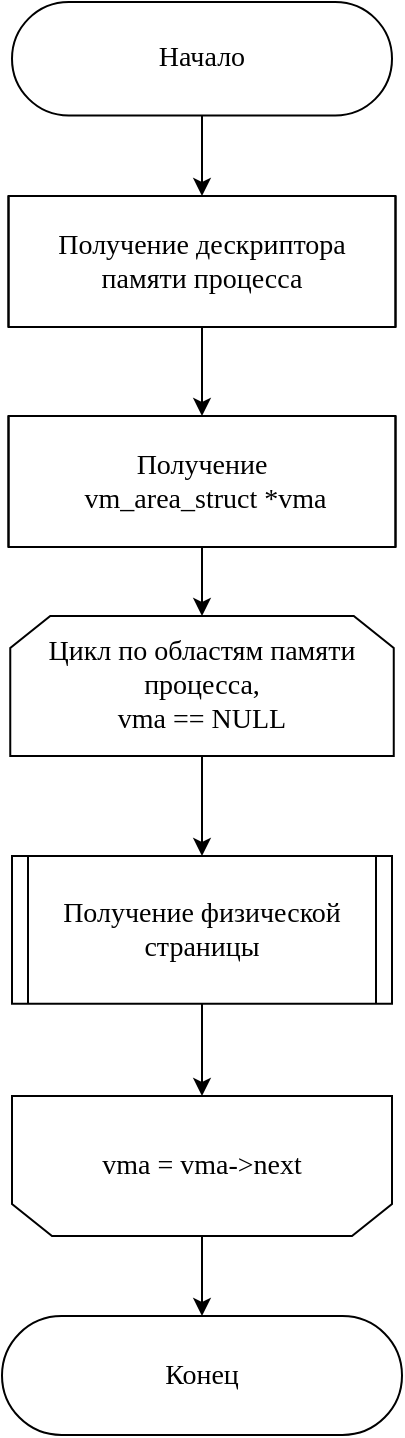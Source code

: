 <mxfile version="20.8.20" type="device"><diagram id="RgSN3iXPOMmVcd3sQznE" name="build_open_how"><mxGraphModel dx="978" dy="530" grid="1" gridSize="10" guides="1" tooltips="1" connect="1" arrows="1" fold="1" page="1" pageScale="1" pageWidth="400" pageHeight="800" math="0" shadow="0"><root><mxCell id="8PQMTOarsRXWRVsZQ3Ho-0"/><mxCell id="8PQMTOarsRXWRVsZQ3Ho-1" parent="8PQMTOarsRXWRVsZQ3Ho-0"/><mxCell id="NsxkFu4CdgtHTyQgf5XF-7" style="edgeStyle=orthogonalEdgeStyle;rounded=0;jumpStyle=none;html=1;entryX=0.5;entryY=0;entryDx=0;entryDy=0;fontFamily=Times New Roman;fontSize=14;fontColor=default;startArrow=none;startFill=0;endArrow=classic;endFill=1;" parent="8PQMTOarsRXWRVsZQ3Ho-1" source="P7AxN0uPoTCSS8Zey6Q_-0" target="4mWYKtO_c9JaiWSuF3qC-0" edge="1"><mxGeometry relative="1" as="geometry"/></mxCell><mxCell id="P7AxN0uPoTCSS8Zey6Q_-0" value="Начало" style="rounded=1;whiteSpace=wrap;html=1;arcSize=50;fontSize=14;fontFamily=Times New Roman;" parent="8PQMTOarsRXWRVsZQ3Ho-1" vertex="1"><mxGeometry x="105" y="42" width="190" height="56.75" as="geometry"/></mxCell><mxCell id="ZTyTd2hyP8cs8vyhj_22-1" style="edgeStyle=orthogonalEdgeStyle;rounded=0;orthogonalLoop=1;jettySize=auto;html=1;exitX=0.5;exitY=1;exitDx=0;exitDy=0;entryX=0.5;entryY=0;entryDx=0;entryDy=0;" edge="1" parent="8PQMTOarsRXWRVsZQ3Ho-1" source="4mWYKtO_c9JaiWSuF3qC-0" target="ZTyTd2hyP8cs8vyhj_22-0"><mxGeometry relative="1" as="geometry"><mxPoint x="200" y="249" as="targetPoint"/></mxGeometry></mxCell><mxCell id="4mWYKtO_c9JaiWSuF3qC-0" value="Получение дескриптора &lt;br&gt;памяти процесса" style="shape=process;whiteSpace=wrap;html=1;backgroundOutline=1;fontSize=14;size=0;fontFamily=Times New Roman;" parent="8PQMTOarsRXWRVsZQ3Ho-1" vertex="1"><mxGeometry x="103.25" y="139" width="193.5" height="65.5" as="geometry"/></mxCell><mxCell id="NsxkFu4CdgtHTyQgf5XF-0" value="Конец" style="rounded=1;whiteSpace=wrap;html=1;arcSize=50;fontSize=14;fontFamily=Times New Roman;" parent="8PQMTOarsRXWRVsZQ3Ho-1" vertex="1"><mxGeometry x="100" y="699" width="200" height="59.5" as="geometry"/></mxCell><mxCell id="ZTyTd2hyP8cs8vyhj_22-4" style="edgeStyle=orthogonalEdgeStyle;rounded=0;orthogonalLoop=1;jettySize=auto;html=1;exitX=0.5;exitY=1;exitDx=0;exitDy=0;entryX=0.5;entryY=0;entryDx=0;entryDy=0;fontFamily=Times New Roman;fontSize=14;" edge="1" parent="8PQMTOarsRXWRVsZQ3Ho-1" source="ZTyTd2hyP8cs8vyhj_22-0" target="ZTyTd2hyP8cs8vyhj_22-3"><mxGeometry relative="1" as="geometry"/></mxCell><mxCell id="ZTyTd2hyP8cs8vyhj_22-0" value="Получение&lt;br&gt;&amp;nbsp;vm_area_struct *vma" style="shape=process;whiteSpace=wrap;html=1;backgroundOutline=1;fontSize=14;size=0;fontFamily=Times New Roman;" vertex="1" parent="8PQMTOarsRXWRVsZQ3Ho-1"><mxGeometry x="103.25" y="249" width="193.5" height="65.5" as="geometry"/></mxCell><mxCell id="ZTyTd2hyP8cs8vyhj_22-7" style="edgeStyle=orthogonalEdgeStyle;rounded=0;orthogonalLoop=1;jettySize=auto;html=1;exitX=0.5;exitY=1;exitDx=0;exitDy=0;entryX=0.5;entryY=0;entryDx=0;entryDy=0;fontFamily=Times New Roman;fontSize=14;" edge="1" parent="8PQMTOarsRXWRVsZQ3Ho-1" source="ZTyTd2hyP8cs8vyhj_22-3" target="ZTyTd2hyP8cs8vyhj_22-5"><mxGeometry relative="1" as="geometry"/></mxCell><mxCell id="ZTyTd2hyP8cs8vyhj_22-3" value="&lt;font face=&quot;Times New Roman&quot;&gt;&lt;span style=&quot;font-size: 14px;&quot;&gt;Цикл по областям памяти процесса, &lt;br&gt;vma == NULL&lt;/span&gt;&lt;/font&gt;" style="shape=loopLimit;whiteSpace=wrap;html=1;strokeWidth=1;" vertex="1" parent="8PQMTOarsRXWRVsZQ3Ho-1"><mxGeometry x="104.13" y="349" width="191.75" height="70" as="geometry"/></mxCell><mxCell id="ZTyTd2hyP8cs8vyhj_22-8" style="edgeStyle=orthogonalEdgeStyle;rounded=0;orthogonalLoop=1;jettySize=auto;html=1;exitX=0.5;exitY=1;exitDx=0;exitDy=0;entryX=0.5;entryY=1;entryDx=0;entryDy=0;fontFamily=Times New Roman;fontSize=14;" edge="1" parent="8PQMTOarsRXWRVsZQ3Ho-1" source="ZTyTd2hyP8cs8vyhj_22-5" target="ZTyTd2hyP8cs8vyhj_22-10"><mxGeometry relative="1" as="geometry"><mxPoint x="200" y="589" as="targetPoint"/></mxGeometry></mxCell><mxCell id="ZTyTd2hyP8cs8vyhj_22-5" value="Получение физической страницы" style="shape=process;whiteSpace=wrap;html=1;backgroundOutline=1;fontSize=14;size=0.042;fontFamily=Times New Roman;" vertex="1" parent="8PQMTOarsRXWRVsZQ3Ho-1"><mxGeometry x="105" y="469" width="190" height="73.87" as="geometry"/></mxCell><mxCell id="ZTyTd2hyP8cs8vyhj_22-11" style="edgeStyle=orthogonalEdgeStyle;rounded=0;orthogonalLoop=1;jettySize=auto;html=1;exitX=0.5;exitY=0;exitDx=0;exitDy=0;entryX=0.5;entryY=0;entryDx=0;entryDy=0;fontFamily=Times New Roman;fontSize=14;" edge="1" parent="8PQMTOarsRXWRVsZQ3Ho-1" source="ZTyTd2hyP8cs8vyhj_22-10" target="NsxkFu4CdgtHTyQgf5XF-0"><mxGeometry relative="1" as="geometry"/></mxCell><mxCell id="ZTyTd2hyP8cs8vyhj_22-10" value="vma = vma-&amp;gt;next" style="shape=loopLimit;whiteSpace=wrap;html=1;strokeWidth=1;direction=west;fontFamily=Times New Roman;fontSize=14;" vertex="1" parent="8PQMTOarsRXWRVsZQ3Ho-1"><mxGeometry x="105" y="589" width="190" height="70" as="geometry"/></mxCell></root></mxGraphModel></diagram></mxfile>